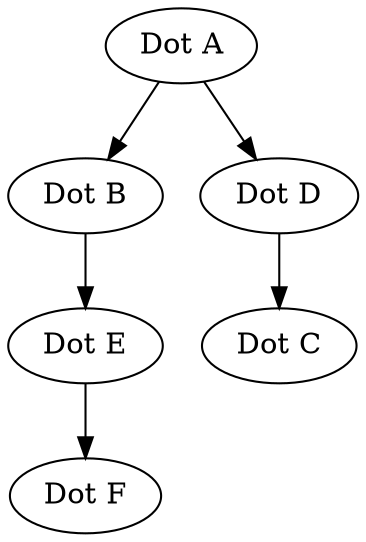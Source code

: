 // The TreeSong Table
digraph {
	A [label="Dot A"]
	B [label="Dot B"]
	C [label="Dot C"]
	D [label="Dot D"]
	E [label="Dot E"]
	F [label="Dot F"]
	A -> B
	D -> C
	A -> D
	B -> E
	E -> F
}
